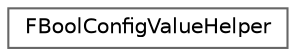 digraph "Graphical Class Hierarchy"
{
 // INTERACTIVE_SVG=YES
 // LATEX_PDF_SIZE
  bgcolor="transparent";
  edge [fontname=Helvetica,fontsize=10,labelfontname=Helvetica,labelfontsize=10];
  node [fontname=Helvetica,fontsize=10,shape=box,height=0.2,width=0.4];
  rankdir="LR";
  Node0 [id="Node000000",label="FBoolConfigValueHelper",height=0.2,width=0.4,color="grey40", fillcolor="white", style="filled",URL="$d9/d06/structFBoolConfigValueHelper.html",tooltip="Helper structure for boolean values in config."];
}

